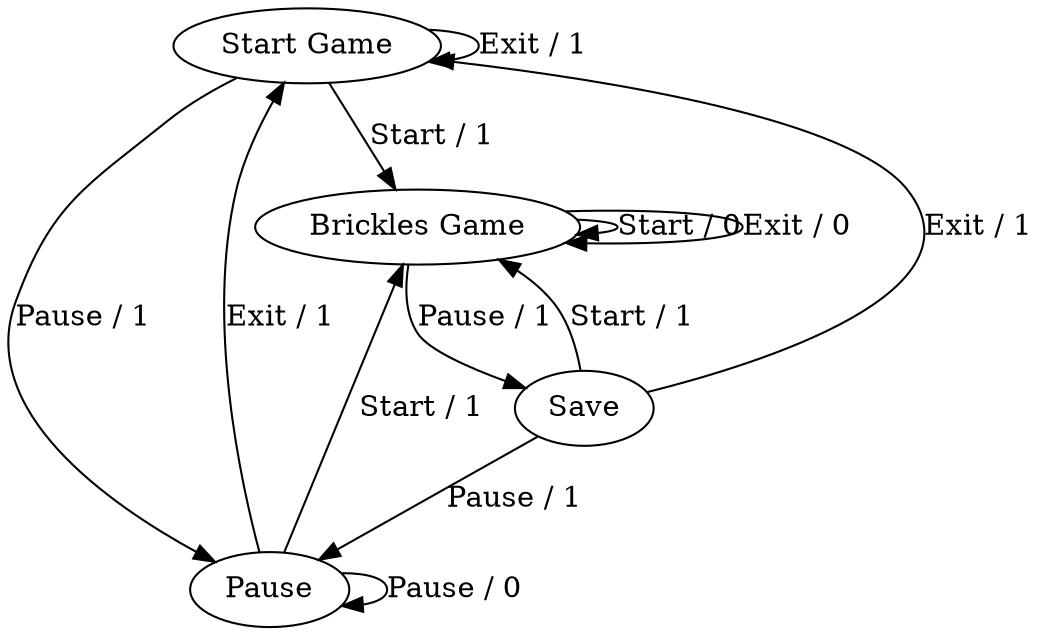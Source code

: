digraph{
    	graph [version="brickles"];
"Start Game"
"Brickles Game"
"Pause"
"Save"

"Start Game" -> "Brickles Game" [label="Start / 1"]
"Start Game" -> "Start Game" [label="Exit / 1"]
"Start Game" -> "Pause" [label="Pause / 1"] 
"Brickles Game" -> "Brickles Game" [label="Start / 0"] 
"Brickles Game" -> "Brickles Game" [label="Exit / 0"]
"Brickles Game" -> "Save" [label="Pause / 1"]
"Pause"  -> "Brickles Game" [label="Start / 1"]
"Pause"  -> "Start Game" [label="Exit / 1"]
"Pause"  -> "Pause" [label="Pause / 0"]
"Save" -> "Brickles Game" [label="Start / 1"]
"Save" -> "Start Game" [label="Exit / 1"]
"Save" -> "Pause" [label="Pause / 1"]
}



